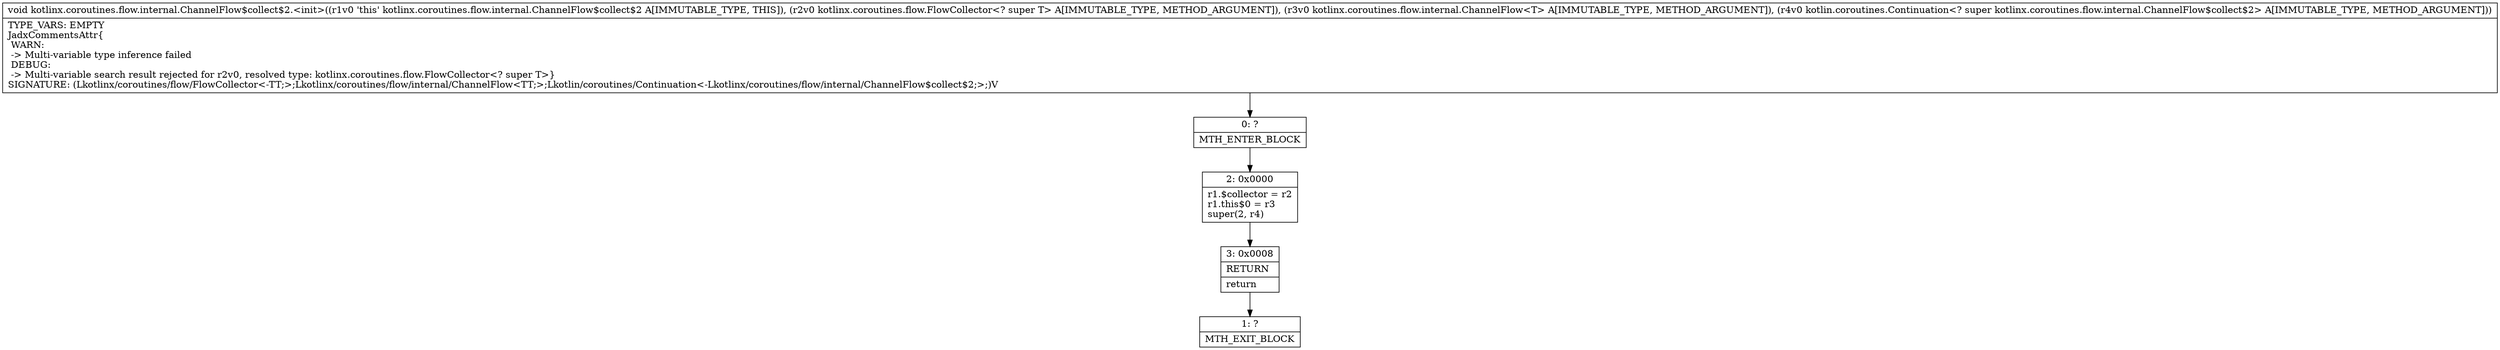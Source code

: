 digraph "CFG forkotlinx.coroutines.flow.internal.ChannelFlow$collect$2.\<init\>(Lkotlinx\/coroutines\/flow\/FlowCollector;Lkotlinx\/coroutines\/flow\/internal\/ChannelFlow;Lkotlin\/coroutines\/Continuation;)V" {
Node_0 [shape=record,label="{0\:\ ?|MTH_ENTER_BLOCK\l}"];
Node_2 [shape=record,label="{2\:\ 0x0000|r1.$collector = r2\lr1.this$0 = r3\lsuper(2, r4)\l}"];
Node_3 [shape=record,label="{3\:\ 0x0008|RETURN\l|return\l}"];
Node_1 [shape=record,label="{1\:\ ?|MTH_EXIT_BLOCK\l}"];
MethodNode[shape=record,label="{void kotlinx.coroutines.flow.internal.ChannelFlow$collect$2.\<init\>((r1v0 'this' kotlinx.coroutines.flow.internal.ChannelFlow$collect$2 A[IMMUTABLE_TYPE, THIS]), (r2v0 kotlinx.coroutines.flow.FlowCollector\<? super T\> A[IMMUTABLE_TYPE, METHOD_ARGUMENT]), (r3v0 kotlinx.coroutines.flow.internal.ChannelFlow\<T\> A[IMMUTABLE_TYPE, METHOD_ARGUMENT]), (r4v0 kotlin.coroutines.Continuation\<? super kotlinx.coroutines.flow.internal.ChannelFlow$collect$2\> A[IMMUTABLE_TYPE, METHOD_ARGUMENT]))  | TYPE_VARS: EMPTY\lJadxCommentsAttr\{\l WARN: \l \-\> Multi\-variable type inference failed\l DEBUG: \l \-\> Multi\-variable search result rejected for r2v0, resolved type: kotlinx.coroutines.flow.FlowCollector\<? super T\>\}\lSIGNATURE: (Lkotlinx\/coroutines\/flow\/FlowCollector\<\-TT;\>;Lkotlinx\/coroutines\/flow\/internal\/ChannelFlow\<TT;\>;Lkotlin\/coroutines\/Continuation\<\-Lkotlinx\/coroutines\/flow\/internal\/ChannelFlow$collect$2;\>;)V\l}"];
MethodNode -> Node_0;Node_0 -> Node_2;
Node_2 -> Node_3;
Node_3 -> Node_1;
}

